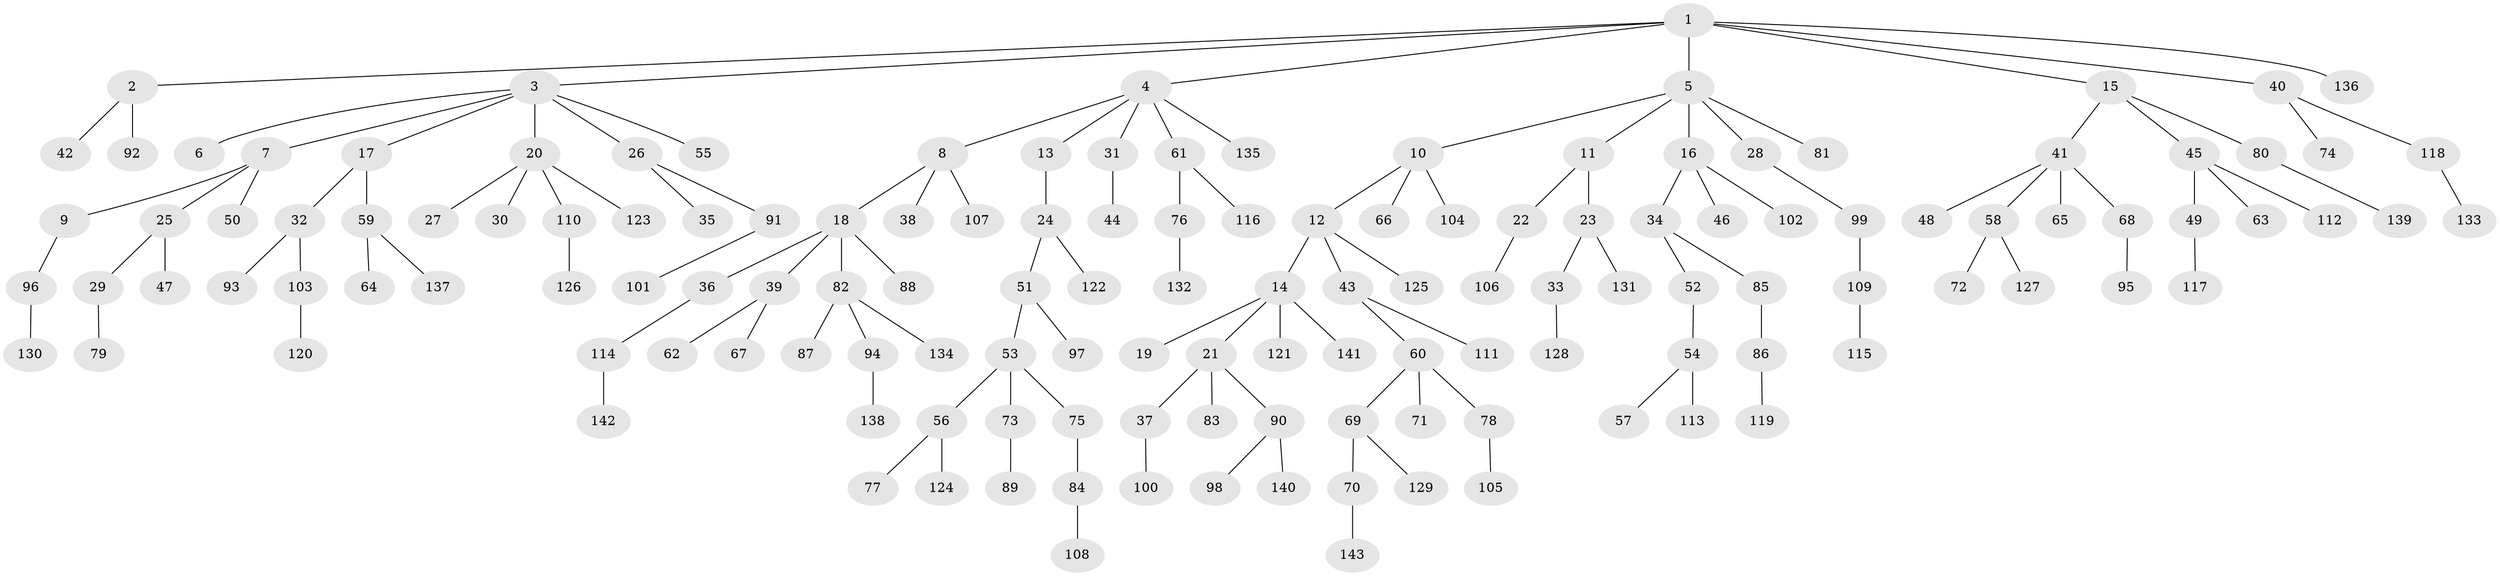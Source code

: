 // Generated by graph-tools (version 1.1) at 2025/11/02/27/25 16:11:27]
// undirected, 143 vertices, 142 edges
graph export_dot {
graph [start="1"]
  node [color=gray90,style=filled];
  1;
  2;
  3;
  4;
  5;
  6;
  7;
  8;
  9;
  10;
  11;
  12;
  13;
  14;
  15;
  16;
  17;
  18;
  19;
  20;
  21;
  22;
  23;
  24;
  25;
  26;
  27;
  28;
  29;
  30;
  31;
  32;
  33;
  34;
  35;
  36;
  37;
  38;
  39;
  40;
  41;
  42;
  43;
  44;
  45;
  46;
  47;
  48;
  49;
  50;
  51;
  52;
  53;
  54;
  55;
  56;
  57;
  58;
  59;
  60;
  61;
  62;
  63;
  64;
  65;
  66;
  67;
  68;
  69;
  70;
  71;
  72;
  73;
  74;
  75;
  76;
  77;
  78;
  79;
  80;
  81;
  82;
  83;
  84;
  85;
  86;
  87;
  88;
  89;
  90;
  91;
  92;
  93;
  94;
  95;
  96;
  97;
  98;
  99;
  100;
  101;
  102;
  103;
  104;
  105;
  106;
  107;
  108;
  109;
  110;
  111;
  112;
  113;
  114;
  115;
  116;
  117;
  118;
  119;
  120;
  121;
  122;
  123;
  124;
  125;
  126;
  127;
  128;
  129;
  130;
  131;
  132;
  133;
  134;
  135;
  136;
  137;
  138;
  139;
  140;
  141;
  142;
  143;
  1 -- 2;
  1 -- 3;
  1 -- 4;
  1 -- 5;
  1 -- 15;
  1 -- 40;
  1 -- 136;
  2 -- 42;
  2 -- 92;
  3 -- 6;
  3 -- 7;
  3 -- 17;
  3 -- 20;
  3 -- 26;
  3 -- 55;
  4 -- 8;
  4 -- 13;
  4 -- 31;
  4 -- 61;
  4 -- 135;
  5 -- 10;
  5 -- 11;
  5 -- 16;
  5 -- 28;
  5 -- 81;
  7 -- 9;
  7 -- 25;
  7 -- 50;
  8 -- 18;
  8 -- 38;
  8 -- 107;
  9 -- 96;
  10 -- 12;
  10 -- 66;
  10 -- 104;
  11 -- 22;
  11 -- 23;
  12 -- 14;
  12 -- 43;
  12 -- 125;
  13 -- 24;
  14 -- 19;
  14 -- 21;
  14 -- 121;
  14 -- 141;
  15 -- 41;
  15 -- 45;
  15 -- 80;
  16 -- 34;
  16 -- 46;
  16 -- 102;
  17 -- 32;
  17 -- 59;
  18 -- 36;
  18 -- 39;
  18 -- 82;
  18 -- 88;
  20 -- 27;
  20 -- 30;
  20 -- 110;
  20 -- 123;
  21 -- 37;
  21 -- 83;
  21 -- 90;
  22 -- 106;
  23 -- 33;
  23 -- 131;
  24 -- 51;
  24 -- 122;
  25 -- 29;
  25 -- 47;
  26 -- 35;
  26 -- 91;
  28 -- 99;
  29 -- 79;
  31 -- 44;
  32 -- 93;
  32 -- 103;
  33 -- 128;
  34 -- 52;
  34 -- 85;
  36 -- 114;
  37 -- 100;
  39 -- 62;
  39 -- 67;
  40 -- 74;
  40 -- 118;
  41 -- 48;
  41 -- 58;
  41 -- 65;
  41 -- 68;
  43 -- 60;
  43 -- 111;
  45 -- 49;
  45 -- 63;
  45 -- 112;
  49 -- 117;
  51 -- 53;
  51 -- 97;
  52 -- 54;
  53 -- 56;
  53 -- 73;
  53 -- 75;
  54 -- 57;
  54 -- 113;
  56 -- 77;
  56 -- 124;
  58 -- 72;
  58 -- 127;
  59 -- 64;
  59 -- 137;
  60 -- 69;
  60 -- 71;
  60 -- 78;
  61 -- 76;
  61 -- 116;
  68 -- 95;
  69 -- 70;
  69 -- 129;
  70 -- 143;
  73 -- 89;
  75 -- 84;
  76 -- 132;
  78 -- 105;
  80 -- 139;
  82 -- 87;
  82 -- 94;
  82 -- 134;
  84 -- 108;
  85 -- 86;
  86 -- 119;
  90 -- 98;
  90 -- 140;
  91 -- 101;
  94 -- 138;
  96 -- 130;
  99 -- 109;
  103 -- 120;
  109 -- 115;
  110 -- 126;
  114 -- 142;
  118 -- 133;
}
